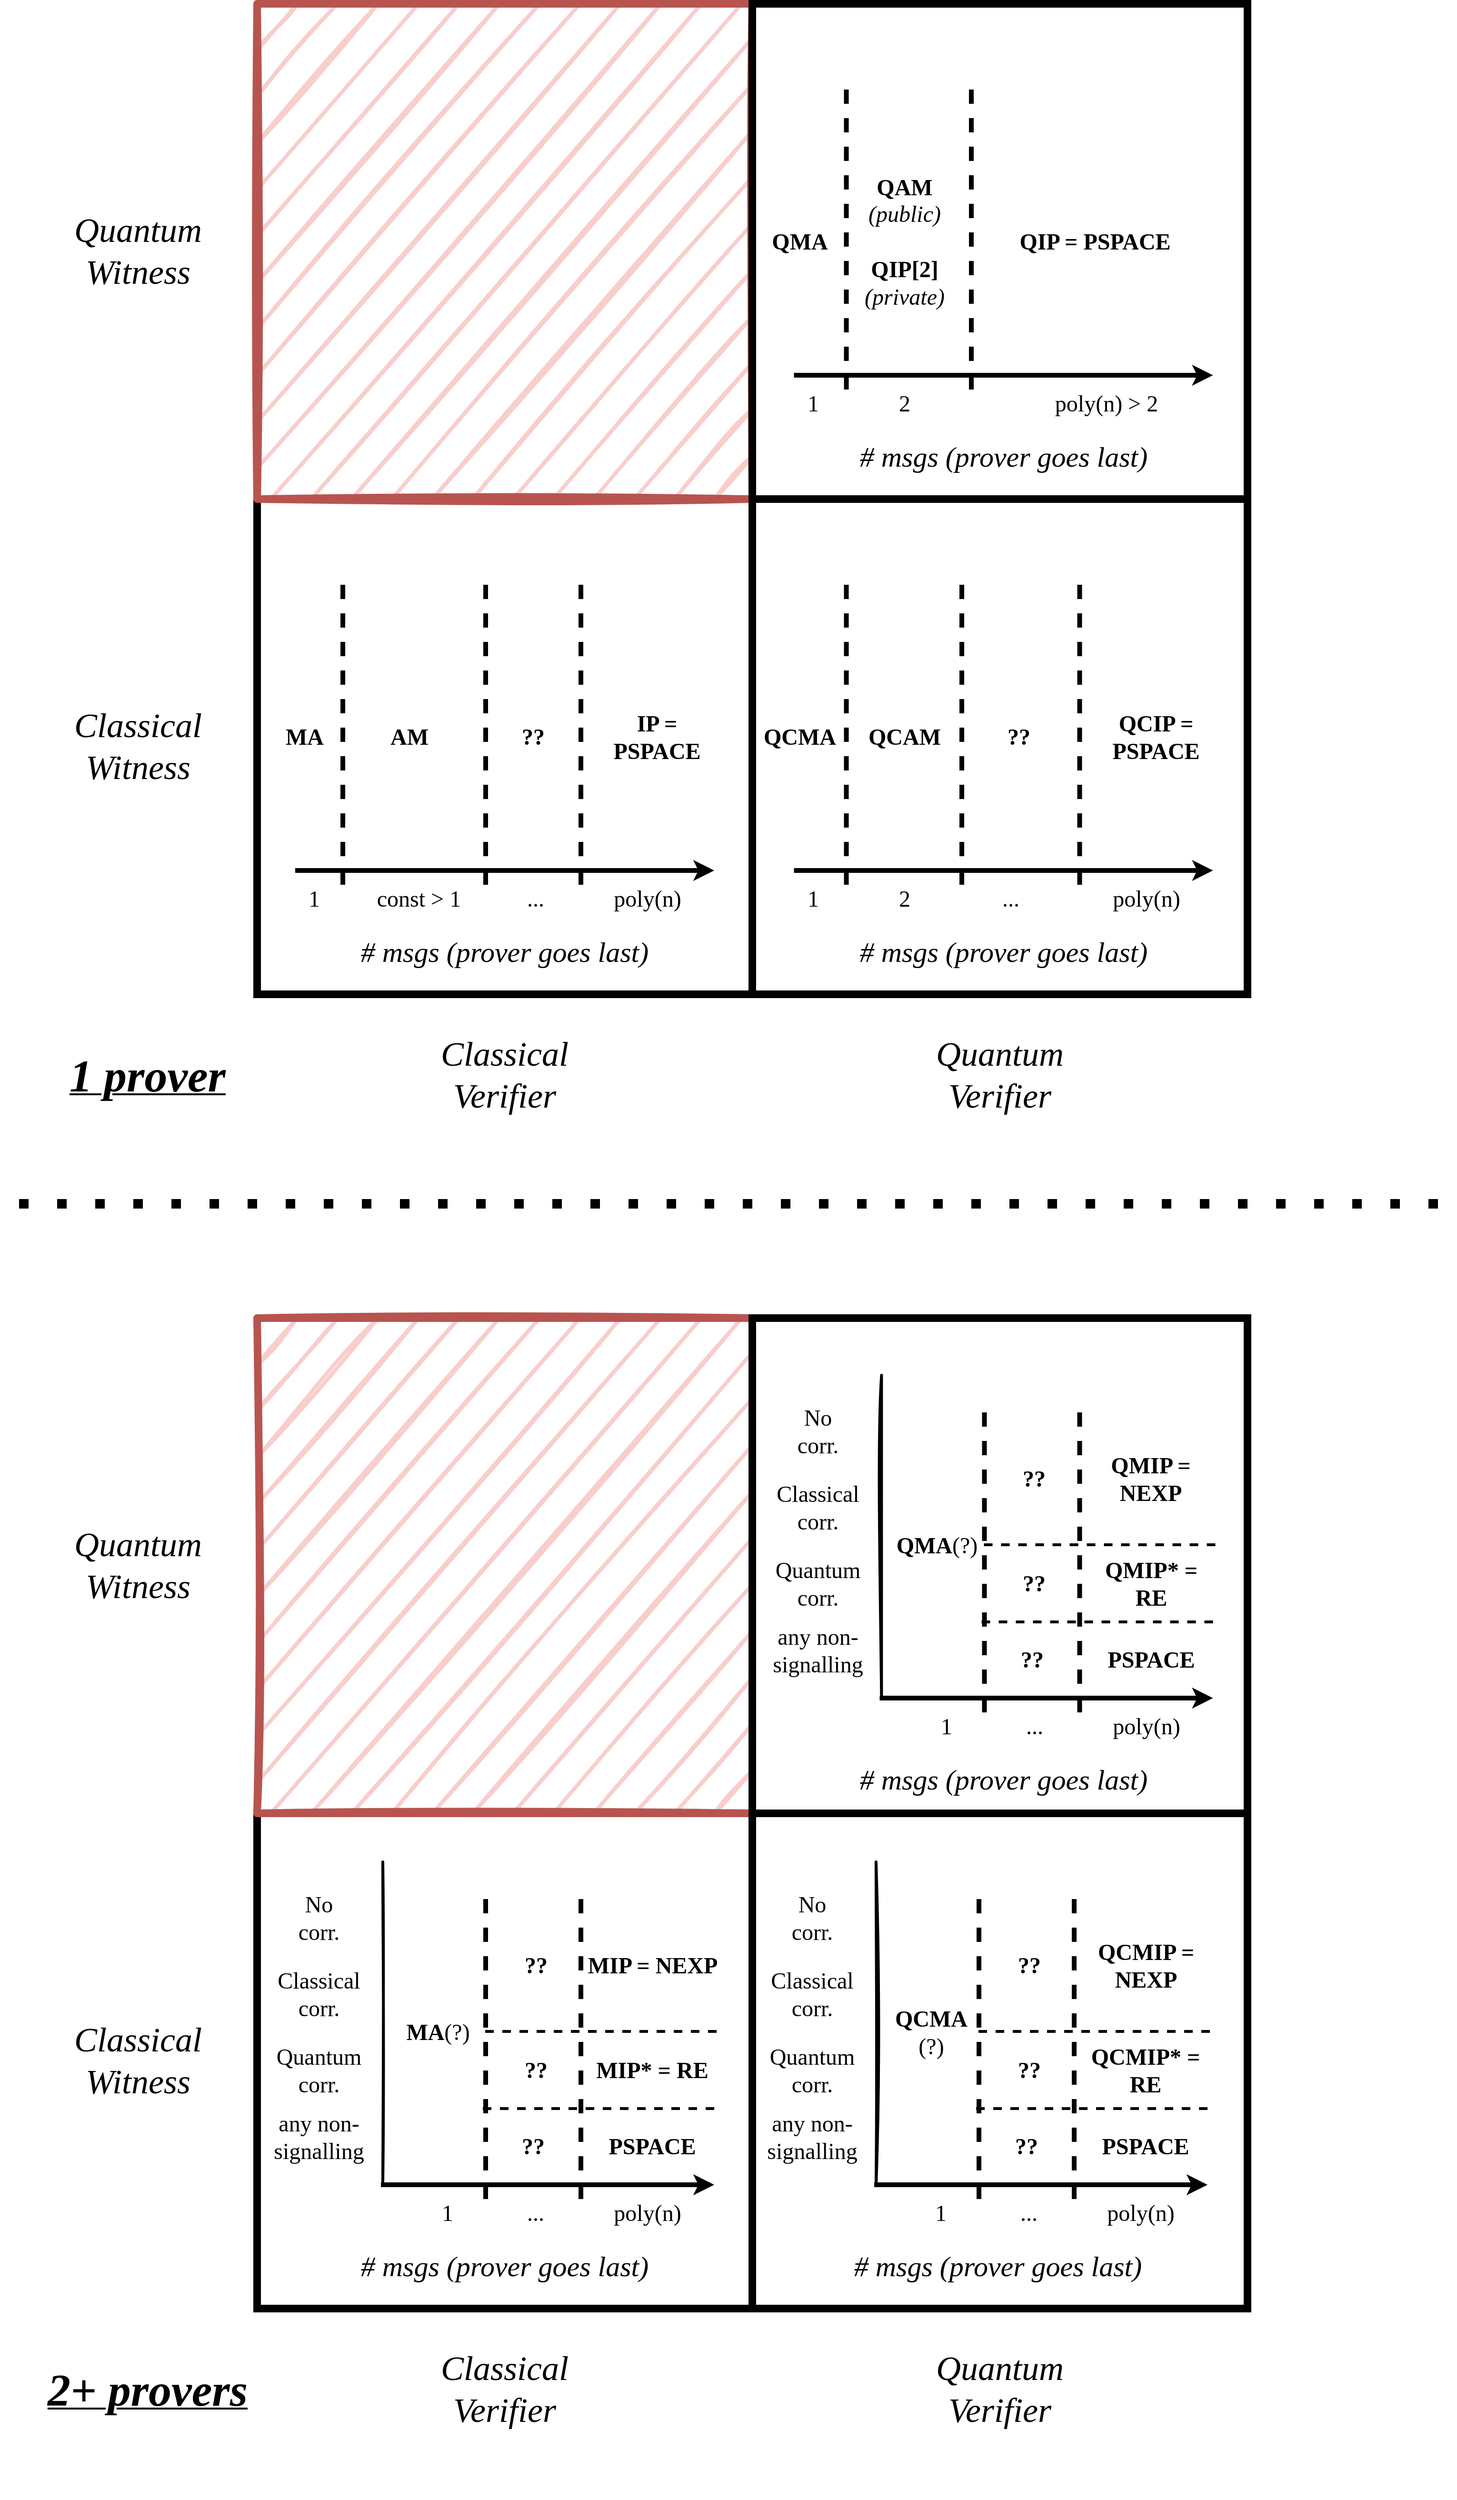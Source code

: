 <mxfile version="20.8.5" type="device"><diagram name="Page-1" id="bd83a815-5ea8-2e97-e5ec-87c9f400f2fa"><mxGraphModel dx="3520" dy="2380" grid="1" gridSize="10" guides="1" tooltips="1" connect="1" arrows="1" fold="1" page="1" pageScale="1.5" pageWidth="1169" pageHeight="826" background="none" math="0" shadow="0"><root><mxCell id="0" style=";html=1;"/><mxCell id="1" style=";html=1;" parent="0"/><mxCell id="zxkUNNUltdPVSJKNFWz8-4" value="" style="whiteSpace=wrap;html=1;aspect=fixed;strokeWidth=8;shadow=0;rounded=0;glass=0;perimeterSpacing=0;" vertex="1" parent="1"><mxGeometry x="920" y="720" width="520" height="520" as="geometry"/></mxCell><mxCell id="zxkUNNUltdPVSJKNFWz8-38" value="&lt;div style=&quot;font-size: 30px;&quot; align=&quot;center&quot;&gt;&lt;p&gt;# msgs (prover goes last)&lt;br&gt;&lt;/p&gt;&lt;/div&gt;" style="text;html=1;align=center;verticalAlign=middle;whiteSpace=wrap;rounded=0;shadow=0;glass=0;strokeWidth=5;fontStyle=2;fontFamily=Comic Sans MS;" vertex="1" parent="1"><mxGeometry x="980" y="1080" width="407.5" height="230" as="geometry"/></mxCell><mxCell id="zxkUNNUltdPVSJKNFWz8-3" value="" style="whiteSpace=wrap;html=1;aspect=fixed;strokeWidth=8;shadow=0;rounded=0;glass=0;perimeterSpacing=0;" vertex="1" parent="1"><mxGeometry x="400" y="720" width="520" height="520" as="geometry"/></mxCell><mxCell id="zxkUNNUltdPVSJKNFWz8-1" value="" style="whiteSpace=wrap;html=1;aspect=fixed;strokeWidth=8;shadow=0;rounded=0;glass=0;perimeterSpacing=0;fillColor=#f8cecc;strokeColor=#b85450;sketch=1;curveFitting=1;jiggle=2;" vertex="1" parent="1"><mxGeometry x="400" y="200" width="520" height="520" as="geometry"/></mxCell><mxCell id="zxkUNNUltdPVSJKNFWz8-2" value="" style="whiteSpace=wrap;html=1;aspect=fixed;strokeWidth=8;shadow=0;rounded=0;glass=0;perimeterSpacing=0;" vertex="1" parent="1"><mxGeometry x="920" y="200" width="520" height="520" as="geometry"/></mxCell><mxCell id="zxkUNNUltdPVSJKNFWz8-5" value="&lt;div align=&quot;center&quot;&gt;&lt;p&gt;&lt;font face=&quot;Lucida Console&quot;&gt;&lt;span&gt;&lt;font style=&quot;font-size: 36px;&quot;&gt;Classical Witness&lt;/font&gt;&lt;/span&gt;&lt;/font&gt;&lt;/p&gt;&lt;/div&gt;" style="text;html=1;align=center;verticalAlign=middle;whiteSpace=wrap;rounded=0;shadow=0;glass=0;strokeWidth=5;fontStyle=2;fontFamily=Comic Sans MS;" vertex="1" parent="1"><mxGeometry x="150" y="865" width="250" height="230" as="geometry"/></mxCell><mxCell id="zxkUNNUltdPVSJKNFWz8-6" value="&lt;div align=&quot;center&quot;&gt;&lt;p&gt;&lt;font style=&quot;font-size: 24px;&quot; face=&quot;Georgia&quot;&gt;&lt;span&gt;&lt;font style=&quot;font-size: 36px;&quot;&gt;Quantum Witness&lt;/font&gt;&lt;/span&gt;&lt;/font&gt;&lt;/p&gt;&lt;/div&gt;" style="text;html=1;align=center;verticalAlign=middle;whiteSpace=wrap;rounded=0;shadow=0;glass=0;strokeWidth=5;fontStyle=2;fontFamily=Garamond;" vertex="1" parent="1"><mxGeometry x="150" y="345" width="250" height="230" as="geometry"/></mxCell><mxCell id="zxkUNNUltdPVSJKNFWz8-7" value="&lt;div align=&quot;center&quot;&gt;&lt;p&gt;&lt;font face=&quot;Lucida Console&quot;&gt;&lt;span&gt;&lt;font style=&quot;font-size: 36px;&quot;&gt;Quantum Verifier&lt;/font&gt;&lt;/span&gt;&lt;/font&gt;&lt;/p&gt;&lt;/div&gt;" style="text;html=1;align=center;verticalAlign=middle;whiteSpace=wrap;rounded=0;shadow=0;glass=0;strokeWidth=5;fontStyle=2;fontFamily=Comic Sans MS;" vertex="1" parent="1"><mxGeometry x="1055" y="1210" width="250" height="230" as="geometry"/></mxCell><mxCell id="zxkUNNUltdPVSJKNFWz8-8" value="&lt;div align=&quot;center&quot;&gt;&lt;p&gt;&lt;span&gt;&lt;font style=&quot;font-size: 36px;&quot;&gt;Classical Verifier&lt;/font&gt;&lt;/span&gt;&lt;/p&gt;&lt;/div&gt;" style="text;html=1;align=center;verticalAlign=middle;whiteSpace=wrap;rounded=0;shadow=0;glass=0;strokeWidth=5;fontStyle=2;fontFamily=Comic Sans MS;" vertex="1" parent="1"><mxGeometry x="535" y="1210" width="250" height="230" as="geometry"/></mxCell><mxCell id="zxkUNNUltdPVSJKNFWz8-10" value="&lt;div style=&quot;font-size: 30px;&quot; align=&quot;center&quot;&gt;&lt;p&gt;# msgs (prover goes last)&lt;br&gt;&lt;/p&gt;&lt;/div&gt;" style="text;html=1;align=center;verticalAlign=middle;whiteSpace=wrap;rounded=0;shadow=0;glass=0;strokeWidth=5;fontStyle=2;fontFamily=Comic Sans MS;" vertex="1" parent="1"><mxGeometry x="456.25" y="1080" width="407.5" height="230" as="geometry"/></mxCell><mxCell id="zxkUNNUltdPVSJKNFWz8-11" value="&lt;div style=&quot;font-size: 24px;&quot; align=&quot;center&quot;&gt;&lt;p style=&quot;font-size: 24px;&quot;&gt;1&lt;br style=&quot;font-size: 24px;&quot;&gt;&lt;/p&gt;&lt;/div&gt;" style="text;html=1;align=center;verticalAlign=middle;whiteSpace=wrap;rounded=0;shadow=0;glass=0;strokeWidth=5;fontStyle=0;fontFamily=Comic Sans MS;fontSize=24;" vertex="1" parent="1"><mxGeometry x="440" y="1120" width="40" height="40" as="geometry"/></mxCell><mxCell id="zxkUNNUltdPVSJKNFWz8-12" value="&lt;div style=&quot;font-size: 24px;&quot; align=&quot;center&quot;&gt;&lt;p style=&quot;font-size: 24px;&quot;&gt;const &amp;gt; 1&lt;br style=&quot;font-size: 24px;&quot;&gt;&lt;/p&gt;&lt;/div&gt;" style="text;html=1;align=center;verticalAlign=middle;whiteSpace=wrap;rounded=0;shadow=0;glass=0;strokeWidth=5;fontStyle=0;fontFamily=Comic Sans MS;fontSize=24;" vertex="1" parent="1"><mxGeometry x="510" y="1120" width="120" height="40" as="geometry"/></mxCell><mxCell id="zxkUNNUltdPVSJKNFWz8-14" value="&lt;div style=&quot;font-size: 24px;&quot; align=&quot;center&quot;&gt;&lt;p style=&quot;font-size: 24px;&quot;&gt;...&lt;br style=&quot;font-size: 24px;&quot;&gt;&lt;/p&gt;&lt;/div&gt;" style="text;html=1;align=center;verticalAlign=middle;whiteSpace=wrap;rounded=0;shadow=0;glass=0;strokeWidth=5;fontStyle=0;fontFamily=Comic Sans MS;fontSize=24;" vertex="1" parent="1"><mxGeometry x="670" y="1120" width="45" height="40" as="geometry"/></mxCell><mxCell id="zxkUNNUltdPVSJKNFWz8-15" value="&lt;div style=&quot;font-size: 24px;&quot; align=&quot;center&quot;&gt;&lt;p style=&quot;font-size: 24px;&quot;&gt;poly(n)&lt;br style=&quot;font-size: 24px;&quot;&gt;&lt;/p&gt;&lt;/div&gt;" style="text;html=1;align=center;verticalAlign=middle;whiteSpace=wrap;rounded=0;shadow=0;glass=0;strokeWidth=5;fontStyle=0;fontFamily=Comic Sans MS;fontSize=24;" vertex="1" parent="1"><mxGeometry x="750" y="1120" width="120" height="40" as="geometry"/></mxCell><mxCell id="zxkUNNUltdPVSJKNFWz8-9" value="" style="endArrow=classic;html=1;rounded=0;fontFamily=Georgia;fontSize=24;strokeWidth=5;" edge="1" parent="1"><mxGeometry width="50" height="50" relative="1" as="geometry"><mxPoint x="440" y="1110" as="sourcePoint"/><mxPoint x="880" y="1110" as="targetPoint"/></mxGeometry></mxCell><mxCell id="zxkUNNUltdPVSJKNFWz8-16" value="" style="endArrow=none;dashed=1;html=1;rounded=0;strokeWidth=5;fontFamily=Georgia;fontSize=30;" edge="1" parent="1"><mxGeometry width="50" height="50" relative="1" as="geometry"><mxPoint x="490" y="810" as="sourcePoint"/><mxPoint x="490" y="1130" as="targetPoint"/></mxGeometry></mxCell><mxCell id="zxkUNNUltdPVSJKNFWz8-17" value="" style="endArrow=none;dashed=1;html=1;rounded=0;strokeWidth=5;fontFamily=Georgia;fontSize=30;" edge="1" parent="1"><mxGeometry width="50" height="50" relative="1" as="geometry"><mxPoint x="640" y="810" as="sourcePoint"/><mxPoint x="640" y="1130" as="targetPoint"/></mxGeometry></mxCell><mxCell id="zxkUNNUltdPVSJKNFWz8-18" value="" style="endArrow=none;dashed=1;html=1;rounded=0;strokeWidth=5;fontFamily=Georgia;fontSize=30;" edge="1" parent="1"><mxGeometry width="50" height="50" relative="1" as="geometry"><mxPoint x="740" y="810" as="sourcePoint"/><mxPoint x="740" y="1130" as="targetPoint"/></mxGeometry></mxCell><mxCell id="zxkUNNUltdPVSJKNFWz8-19" value="&lt;font style=&quot;font-size: 24px;&quot; face=&quot;Lucida Console&quot;&gt;MA&lt;/font&gt;" style="text;html=1;align=center;verticalAlign=middle;whiteSpace=wrap;rounded=0;shadow=0;glass=0;strokeWidth=5;fontStyle=1;fontFamily=Comic Sans MS;fontSize=24;" vertex="1" parent="1"><mxGeometry x="390" y="950" width="120" height="40" as="geometry"/></mxCell><mxCell id="zxkUNNUltdPVSJKNFWz8-21" value="AM" style="text;html=1;align=center;verticalAlign=middle;whiteSpace=wrap;rounded=0;shadow=0;glass=0;strokeWidth=5;fontStyle=1;fontFamily=Comic Sans MS;fontSize=24;" vertex="1" parent="1"><mxGeometry x="500" y="950" width="120" height="40" as="geometry"/></mxCell><mxCell id="zxkUNNUltdPVSJKNFWz8-22" value="IP = PSPACE" style="text;html=1;align=center;verticalAlign=middle;whiteSpace=wrap;rounded=0;shadow=0;glass=0;strokeWidth=5;fontStyle=1;fontFamily=Comic Sans MS;fontSize=24;" vertex="1" parent="1"><mxGeometry x="760" y="950" width="120" height="40" as="geometry"/></mxCell><mxCell id="zxkUNNUltdPVSJKNFWz8-23" value="??" style="text;html=1;align=center;verticalAlign=middle;whiteSpace=wrap;rounded=0;shadow=0;glass=0;strokeWidth=5;fontStyle=1;fontFamily=Comic Sans MS;fontSize=24;" vertex="1" parent="1"><mxGeometry x="630" y="950" width="120" height="40" as="geometry"/></mxCell><mxCell id="zxkUNNUltdPVSJKNFWz8-24" value="&lt;div style=&quot;font-size: 24px;&quot; align=&quot;center&quot;&gt;&lt;p style=&quot;font-size: 24px;&quot;&gt;1&lt;br style=&quot;font-size: 24px;&quot;&gt;&lt;/p&gt;&lt;/div&gt;" style="text;html=1;align=center;verticalAlign=middle;whiteSpace=wrap;rounded=0;shadow=0;glass=0;strokeWidth=5;fontStyle=0;fontFamily=Comic Sans MS;fontSize=24;" vertex="1" parent="1"><mxGeometry x="963.75" y="1120" width="40" height="40" as="geometry"/></mxCell><mxCell id="zxkUNNUltdPVSJKNFWz8-25" value="2" style="text;html=1;align=center;verticalAlign=middle;whiteSpace=wrap;rounded=0;shadow=0;glass=0;strokeWidth=5;fontStyle=0;fontFamily=Comic Sans MS;fontSize=24;" vertex="1" parent="1"><mxGeometry x="1020" y="1120" width="120" height="40" as="geometry"/></mxCell><mxCell id="zxkUNNUltdPVSJKNFWz8-26" value="&lt;div style=&quot;font-size: 24px;&quot; align=&quot;center&quot;&gt;&lt;p style=&quot;font-size: 24px;&quot;&gt;...&lt;br style=&quot;font-size: 24px;&quot;&gt;&lt;/p&gt;&lt;/div&gt;" style="text;html=1;align=center;verticalAlign=middle;whiteSpace=wrap;rounded=0;shadow=0;glass=0;strokeWidth=5;fontStyle=0;fontFamily=Comic Sans MS;fontSize=24;" vertex="1" parent="1"><mxGeometry x="1168.75" y="1120" width="45" height="40" as="geometry"/></mxCell><mxCell id="zxkUNNUltdPVSJKNFWz8-27" value="&lt;div style=&quot;font-size: 24px;&quot; align=&quot;center&quot;&gt;&lt;p style=&quot;font-size: 24px;&quot;&gt;poly(n)&lt;br style=&quot;font-size: 24px;&quot;&gt;&lt;/p&gt;&lt;/div&gt;" style="text;html=1;align=center;verticalAlign=middle;whiteSpace=wrap;rounded=0;shadow=0;glass=0;strokeWidth=5;fontStyle=0;fontFamily=Comic Sans MS;fontSize=24;" vertex="1" parent="1"><mxGeometry x="1273.75" y="1120" width="120" height="40" as="geometry"/></mxCell><mxCell id="zxkUNNUltdPVSJKNFWz8-28" value="" style="endArrow=classic;html=1;rounded=0;fontFamily=Georgia;fontSize=24;strokeWidth=5;" edge="1" parent="1"><mxGeometry width="50" height="50" relative="1" as="geometry"><mxPoint x="963.75" y="1110" as="sourcePoint"/><mxPoint x="1403.75" y="1110" as="targetPoint"/></mxGeometry></mxCell><mxCell id="zxkUNNUltdPVSJKNFWz8-29" value="" style="endArrow=none;dashed=1;html=1;rounded=0;strokeWidth=5;fontFamily=Georgia;fontSize=30;" edge="1" parent="1"><mxGeometry width="50" height="50" relative="1" as="geometry"><mxPoint x="1018.75" y="810" as="sourcePoint"/><mxPoint x="1018.75" y="1130" as="targetPoint"/></mxGeometry></mxCell><mxCell id="zxkUNNUltdPVSJKNFWz8-30" value="" style="endArrow=none;dashed=1;html=1;rounded=0;strokeWidth=5;fontFamily=Georgia;fontSize=30;" edge="1" parent="1"><mxGeometry width="50" height="50" relative="1" as="geometry"><mxPoint x="1140" y="810" as="sourcePoint"/><mxPoint x="1140" y="1130" as="targetPoint"/></mxGeometry></mxCell><mxCell id="zxkUNNUltdPVSJKNFWz8-31" value="" style="endArrow=none;dashed=1;html=1;rounded=0;strokeWidth=5;fontFamily=Georgia;fontSize=30;" edge="1" parent="1"><mxGeometry width="50" height="50" relative="1" as="geometry"><mxPoint x="1263.75" y="810" as="sourcePoint"/><mxPoint x="1263.75" y="1130" as="targetPoint"/></mxGeometry></mxCell><mxCell id="zxkUNNUltdPVSJKNFWz8-32" value="QC&lt;font style=&quot;font-size: 24px;&quot; face=&quot;Lucida Console&quot;&gt;MA&lt;/font&gt;" style="text;html=1;align=center;verticalAlign=middle;whiteSpace=wrap;rounded=0;shadow=0;glass=0;strokeWidth=5;fontStyle=1;fontFamily=Comic Sans MS;fontSize=24;" vertex="1" parent="1"><mxGeometry x="910" y="950" width="120" height="40" as="geometry"/></mxCell><mxCell id="zxkUNNUltdPVSJKNFWz8-33" value="QCAM" style="text;html=1;align=center;verticalAlign=middle;whiteSpace=wrap;rounded=0;shadow=0;glass=0;strokeWidth=5;fontStyle=1;fontFamily=Comic Sans MS;fontSize=24;" vertex="1" parent="1"><mxGeometry x="1020" y="950" width="120" height="40" as="geometry"/></mxCell><mxCell id="zxkUNNUltdPVSJKNFWz8-34" value="QCIP = PSPACE" style="text;html=1;align=center;verticalAlign=middle;whiteSpace=wrap;rounded=0;shadow=0;glass=0;strokeWidth=5;fontStyle=1;fontFamily=Comic Sans MS;fontSize=24;" vertex="1" parent="1"><mxGeometry x="1283.75" y="950" width="120" height="40" as="geometry"/></mxCell><mxCell id="zxkUNNUltdPVSJKNFWz8-35" value="??" style="text;html=1;align=center;verticalAlign=middle;whiteSpace=wrap;rounded=0;shadow=0;glass=0;strokeWidth=5;fontStyle=1;fontFamily=Comic Sans MS;fontSize=24;" vertex="1" parent="1"><mxGeometry x="1140" y="950" width="120" height="40" as="geometry"/></mxCell><mxCell id="zxkUNNUltdPVSJKNFWz8-42" value="&lt;div style=&quot;font-size: 24px;&quot; align=&quot;center&quot;&gt;&lt;p style=&quot;font-size: 24px;&quot;&gt;1&lt;br style=&quot;font-size: 24px;&quot;&gt;&lt;/p&gt;&lt;/div&gt;" style="text;html=1;align=center;verticalAlign=middle;whiteSpace=wrap;rounded=0;shadow=0;glass=0;strokeWidth=5;fontStyle=0;fontFamily=Comic Sans MS;fontSize=24;" vertex="1" parent="1"><mxGeometry x="963.75" y="600" width="40" height="40" as="geometry"/></mxCell><mxCell id="zxkUNNUltdPVSJKNFWz8-43" value="2" style="text;html=1;align=center;verticalAlign=middle;whiteSpace=wrap;rounded=0;shadow=0;glass=0;strokeWidth=5;fontStyle=0;fontFamily=Comic Sans MS;fontSize=24;" vertex="1" parent="1"><mxGeometry x="1020" y="600" width="120" height="40" as="geometry"/></mxCell><mxCell id="zxkUNNUltdPVSJKNFWz8-44" value="&lt;div style=&quot;font-size: 24px;&quot; align=&quot;center&quot;&gt;&lt;p style=&quot;font-size: 24px;&quot;&gt;poly(n) &amp;gt; 2&lt;/p&gt;&lt;/div&gt;" style="text;html=1;align=center;verticalAlign=middle;whiteSpace=wrap;rounded=0;shadow=0;glass=0;strokeWidth=5;fontStyle=0;fontFamily=Comic Sans MS;fontSize=24;" vertex="1" parent="1"><mxGeometry x="1190" y="600" width="203.75" height="40" as="geometry"/></mxCell><mxCell id="zxkUNNUltdPVSJKNFWz8-45" value="" style="endArrow=classic;html=1;rounded=0;fontFamily=Georgia;fontSize=24;strokeWidth=5;" edge="1" parent="1"><mxGeometry width="50" height="50" relative="1" as="geometry"><mxPoint x="963.75" y="590" as="sourcePoint"/><mxPoint x="1403.75" y="590" as="targetPoint"/></mxGeometry></mxCell><mxCell id="zxkUNNUltdPVSJKNFWz8-46" value="" style="endArrow=none;dashed=1;html=1;rounded=0;strokeWidth=5;fontFamily=Georgia;fontSize=30;" edge="1" parent="1"><mxGeometry width="50" height="50" relative="1" as="geometry"><mxPoint x="1018.75" y="290.0" as="sourcePoint"/><mxPoint x="1018.75" y="610" as="targetPoint"/></mxGeometry></mxCell><mxCell id="zxkUNNUltdPVSJKNFWz8-47" value="" style="endArrow=none;dashed=1;html=1;rounded=0;strokeWidth=5;fontFamily=Georgia;fontSize=30;" edge="1" parent="1"><mxGeometry width="50" height="50" relative="1" as="geometry"><mxPoint x="1150" y="290.0" as="sourcePoint"/><mxPoint x="1150" y="610" as="targetPoint"/></mxGeometry></mxCell><mxCell id="zxkUNNUltdPVSJKNFWz8-49" value="QMA" style="text;html=1;align=center;verticalAlign=middle;whiteSpace=wrap;rounded=0;shadow=0;glass=0;strokeWidth=5;fontStyle=1;fontFamily=Comic Sans MS;fontSize=24;" vertex="1" parent="1"><mxGeometry x="910" y="430" width="120" height="40" as="geometry"/></mxCell><mxCell id="zxkUNNUltdPVSJKNFWz8-50" value="QIP = PSPACE" style="text;html=1;align=center;verticalAlign=middle;whiteSpace=wrap;rounded=0;shadow=0;glass=0;strokeWidth=5;fontStyle=1;fontFamily=Comic Sans MS;fontSize=24;" vertex="1" parent="1"><mxGeometry x="1180" y="430" width="200" height="40" as="geometry"/></mxCell><mxCell id="zxkUNNUltdPVSJKNFWz8-51" value="&lt;div&gt;QAM&lt;/div&gt;&lt;div&gt;&lt;span style=&quot;font-weight: normal;&quot;&gt;&lt;i&gt;(public)&lt;/i&gt;&lt;/span&gt;&lt;/div&gt;&lt;div&gt;&lt;br&gt;&lt;/div&gt;&lt;div&gt;QIP[2]&lt;br&gt;&lt;i&gt;&lt;span style=&quot;font-weight: normal;&quot;&gt;(private)&lt;/span&gt;&lt;/i&gt;&lt;br&gt;&lt;/div&gt;" style="text;html=1;align=center;verticalAlign=middle;whiteSpace=wrap;rounded=0;shadow=0;glass=0;strokeWidth=5;fontStyle=1;fontFamily=Comic Sans MS;fontSize=24;" vertex="1" parent="1"><mxGeometry x="1020" y="430" width="120" height="40" as="geometry"/></mxCell><mxCell id="zxkUNNUltdPVSJKNFWz8-53" value="&lt;div style=&quot;font-size: 30px;&quot; align=&quot;center&quot;&gt;&lt;p&gt;# msgs (prover goes last)&lt;br&gt;&lt;/p&gt;&lt;/div&gt;" style="text;html=1;align=center;verticalAlign=middle;whiteSpace=wrap;rounded=0;shadow=0;glass=0;strokeWidth=5;fontStyle=2;fontFamily=Comic Sans MS;" vertex="1" parent="1"><mxGeometry x="980" y="560" width="407.5" height="230" as="geometry"/></mxCell><mxCell id="zxkUNNUltdPVSJKNFWz8-54" value="&lt;span&gt;&lt;span&gt;&lt;font face=&quot;Georgia&quot;&gt;&lt;span&gt;&lt;font style=&quot;font-size: 48px;&quot;&gt;1 prover&lt;/font&gt;&lt;/span&gt;&lt;/font&gt;&lt;/span&gt;&lt;/span&gt;" style="text;html=1;strokeColor=none;fillColor=none;align=center;verticalAlign=middle;whiteSpace=wrap;rounded=0;shadow=0;glass=0;sketch=0;strokeWidth=8;fontFamily=Lucida Console;fontSize=24;fontStyle=7" vertex="1" parent="1"><mxGeometry x="130" y="1270" width="310" height="110" as="geometry"/></mxCell><mxCell id="zxkUNNUltdPVSJKNFWz8-55" value="" style="endArrow=none;dashed=1;html=1;dashPattern=1 3;strokeWidth=10;rounded=0;fontFamily=Georgia;fontSize=48;" edge="1" parent="1"><mxGeometry width="50" height="50" relative="1" as="geometry"><mxPoint x="150" y="1460" as="sourcePoint"/><mxPoint x="1653" y="1460" as="targetPoint"/></mxGeometry></mxCell><mxCell id="zxkUNNUltdPVSJKNFWz8-99" value="" style="whiteSpace=wrap;html=1;aspect=fixed;strokeWidth=8;shadow=0;rounded=0;glass=0;perimeterSpacing=0;" vertex="1" parent="1"><mxGeometry x="920" y="2100" width="520" height="520" as="geometry"/></mxCell><mxCell id="zxkUNNUltdPVSJKNFWz8-101" value="" style="whiteSpace=wrap;html=1;aspect=fixed;strokeWidth=8;shadow=0;rounded=0;glass=0;perimeterSpacing=0;" vertex="1" parent="1"><mxGeometry x="400" y="2100" width="520" height="520" as="geometry"/></mxCell><mxCell id="zxkUNNUltdPVSJKNFWz8-102" value="" style="whiteSpace=wrap;html=1;aspect=fixed;strokeWidth=8;shadow=0;rounded=0;glass=0;perimeterSpacing=0;fillColor=#f8cecc;strokeColor=#b85450;sketch=1;curveFitting=1;jiggle=2;" vertex="1" parent="1"><mxGeometry x="400" y="1580" width="520" height="520" as="geometry"/></mxCell><mxCell id="zxkUNNUltdPVSJKNFWz8-103" value="" style="whiteSpace=wrap;html=1;aspect=fixed;strokeWidth=8;shadow=0;rounded=0;glass=0;perimeterSpacing=0;" vertex="1" parent="1"><mxGeometry x="920" y="1580" width="520" height="520" as="geometry"/></mxCell><mxCell id="zxkUNNUltdPVSJKNFWz8-104" value="&lt;div align=&quot;center&quot;&gt;&lt;p&gt;&lt;font face=&quot;Lucida Console&quot;&gt;&lt;span&gt;&lt;font style=&quot;font-size: 36px;&quot;&gt;Classical Witness&lt;/font&gt;&lt;/span&gt;&lt;/font&gt;&lt;/p&gt;&lt;/div&gt;" style="text;html=1;align=center;verticalAlign=middle;whiteSpace=wrap;rounded=0;shadow=0;glass=0;strokeWidth=5;fontStyle=2;fontFamily=Comic Sans MS;" vertex="1" parent="1"><mxGeometry x="150" y="2245" width="250" height="230" as="geometry"/></mxCell><mxCell id="zxkUNNUltdPVSJKNFWz8-105" value="&lt;div align=&quot;center&quot;&gt;&lt;p&gt;&lt;font style=&quot;font-size: 24px;&quot; face=&quot;Georgia&quot;&gt;&lt;span&gt;&lt;font style=&quot;font-size: 36px;&quot;&gt;Quantum Witness&lt;/font&gt;&lt;/span&gt;&lt;/font&gt;&lt;/p&gt;&lt;/div&gt;" style="text;html=1;align=center;verticalAlign=middle;whiteSpace=wrap;rounded=0;shadow=0;glass=0;strokeWidth=5;fontStyle=2;fontFamily=Garamond;" vertex="1" parent="1"><mxGeometry x="150" y="1725" width="250" height="230" as="geometry"/></mxCell><mxCell id="zxkUNNUltdPVSJKNFWz8-106" value="&lt;div align=&quot;center&quot;&gt;&lt;p&gt;&lt;font face=&quot;Lucida Console&quot;&gt;&lt;span&gt;&lt;font style=&quot;font-size: 36px;&quot;&gt;Quantum Verifier&lt;/font&gt;&lt;/span&gt;&lt;/font&gt;&lt;/p&gt;&lt;/div&gt;" style="text;html=1;align=center;verticalAlign=middle;whiteSpace=wrap;rounded=0;shadow=0;glass=0;strokeWidth=5;fontStyle=2;fontFamily=Comic Sans MS;" vertex="1" parent="1"><mxGeometry x="1055" y="2590" width="250" height="230" as="geometry"/></mxCell><mxCell id="zxkUNNUltdPVSJKNFWz8-107" value="&lt;div align=&quot;center&quot;&gt;&lt;p&gt;&lt;span&gt;&lt;font style=&quot;font-size: 36px;&quot;&gt;Classical Verifier&lt;/font&gt;&lt;/span&gt;&lt;/p&gt;&lt;/div&gt;" style="text;html=1;align=center;verticalAlign=middle;whiteSpace=wrap;rounded=0;shadow=0;glass=0;strokeWidth=5;fontStyle=2;fontFamily=Comic Sans MS;" vertex="1" parent="1"><mxGeometry x="535" y="2590" width="250" height="230" as="geometry"/></mxCell><mxCell id="zxkUNNUltdPVSJKNFWz8-108" value="&lt;div style=&quot;font-size: 30px;&quot; align=&quot;center&quot;&gt;&lt;p&gt;# msgs (prover goes last)&lt;br&gt;&lt;/p&gt;&lt;/div&gt;" style="text;html=1;align=center;verticalAlign=middle;whiteSpace=wrap;rounded=0;shadow=0;glass=0;strokeWidth=5;fontStyle=2;fontFamily=Comic Sans MS;" vertex="1" parent="1"><mxGeometry x="456.25" y="2460" width="407.5" height="230" as="geometry"/></mxCell><mxCell id="zxkUNNUltdPVSJKNFWz8-109" value="&lt;div style=&quot;font-size: 24px;&quot; align=&quot;center&quot;&gt;&lt;p style=&quot;font-size: 24px;&quot;&gt;1&lt;br style=&quot;font-size: 24px;&quot;&gt;&lt;/p&gt;&lt;/div&gt;" style="text;html=1;align=center;verticalAlign=middle;whiteSpace=wrap;rounded=0;shadow=0;glass=0;strokeWidth=5;fontStyle=0;fontFamily=Comic Sans MS;fontSize=24;" vertex="1" parent="1"><mxGeometry x="580" y="2500" width="40" height="40" as="geometry"/></mxCell><mxCell id="zxkUNNUltdPVSJKNFWz8-111" value="&lt;div style=&quot;font-size: 24px;&quot; align=&quot;center&quot;&gt;&lt;p style=&quot;font-size: 24px;&quot;&gt;...&lt;br style=&quot;font-size: 24px;&quot;&gt;&lt;/p&gt;&lt;/div&gt;" style="text;html=1;align=center;verticalAlign=middle;whiteSpace=wrap;rounded=0;shadow=0;glass=0;strokeWidth=5;fontStyle=0;fontFamily=Comic Sans MS;fontSize=24;" vertex="1" parent="1"><mxGeometry x="670" y="2500" width="45" height="40" as="geometry"/></mxCell><mxCell id="zxkUNNUltdPVSJKNFWz8-112" value="&lt;div style=&quot;font-size: 24px;&quot; align=&quot;center&quot;&gt;&lt;p style=&quot;font-size: 24px;&quot;&gt;poly(n)&lt;br style=&quot;font-size: 24px;&quot;&gt;&lt;/p&gt;&lt;/div&gt;" style="text;html=1;align=center;verticalAlign=middle;whiteSpace=wrap;rounded=0;shadow=0;glass=0;strokeWidth=5;fontStyle=0;fontFamily=Comic Sans MS;fontSize=24;" vertex="1" parent="1"><mxGeometry x="750" y="2500" width="120" height="40" as="geometry"/></mxCell><mxCell id="zxkUNNUltdPVSJKNFWz8-113" value="" style="endArrow=classic;html=1;rounded=0;fontFamily=Georgia;fontSize=24;strokeWidth=5;" edge="1" parent="1"><mxGeometry width="50" height="50" relative="1" as="geometry"><mxPoint x="530" y="2490" as="sourcePoint"/><mxPoint x="880" y="2490" as="targetPoint"/></mxGeometry></mxCell><mxCell id="zxkUNNUltdPVSJKNFWz8-114" value="" style="endArrow=none;dashed=1;html=1;rounded=0;strokeWidth=5;fontFamily=Georgia;fontSize=30;" edge="1" parent="1"><mxGeometry width="50" height="50" relative="1" as="geometry"><mxPoint x="640" y="2190" as="sourcePoint"/><mxPoint x="640" y="2510" as="targetPoint"/></mxGeometry></mxCell><mxCell id="zxkUNNUltdPVSJKNFWz8-115" value="" style="endArrow=none;dashed=1;html=1;rounded=0;strokeWidth=5;fontFamily=Georgia;fontSize=30;" edge="1" parent="1"><mxGeometry width="50" height="50" relative="1" as="geometry"><mxPoint x="740" y="2190" as="sourcePoint"/><mxPoint x="740" y="2510" as="targetPoint"/></mxGeometry></mxCell><mxCell id="zxkUNNUltdPVSJKNFWz8-119" value="PSPACE" style="text;html=1;align=center;verticalAlign=middle;whiteSpace=wrap;rounded=0;shadow=0;glass=0;strokeWidth=5;fontStyle=1;fontFamily=Comic Sans MS;fontSize=24;" vertex="1" parent="1"><mxGeometry x="755" y="2430" width="120" height="40" as="geometry"/></mxCell><mxCell id="zxkUNNUltdPVSJKNFWz8-120" value="??" style="text;html=1;align=center;verticalAlign=middle;whiteSpace=wrap;rounded=0;shadow=0;glass=0;strokeWidth=5;fontStyle=1;fontFamily=Comic Sans MS;fontSize=24;" vertex="1" parent="1"><mxGeometry x="630" y="2430" width="120" height="40" as="geometry"/></mxCell><mxCell id="zxkUNNUltdPVSJKNFWz8-143" value="&lt;span&gt;&lt;span&gt;&lt;font face=&quot;Georgia&quot;&gt;&lt;span&gt;&lt;font style=&quot;font-size: 48px;&quot;&gt;2+ provers&lt;/font&gt;&lt;/span&gt;&lt;/font&gt;&lt;/span&gt;&lt;/span&gt;" style="text;html=1;strokeColor=none;fillColor=none;align=center;verticalAlign=middle;whiteSpace=wrap;rounded=0;shadow=0;glass=0;sketch=0;strokeWidth=8;fontFamily=Lucida Console;fontSize=24;fontStyle=7" vertex="1" parent="1"><mxGeometry x="130" y="2650" width="310" height="110" as="geometry"/></mxCell><mxCell id="zxkUNNUltdPVSJKNFWz8-145" value="" style="endArrow=none;html=1;rounded=0;fontFamily=Georgia;fontSize=24;strokeWidth=3;endFill=0;sketch=1;curveFitting=1;jiggle=2;" edge="1" parent="1"><mxGeometry width="50" height="50" relative="1" as="geometry"><mxPoint x="531.95" y="2491" as="sourcePoint"/><mxPoint x="531.95" y="2151" as="targetPoint"/></mxGeometry></mxCell><mxCell id="zxkUNNUltdPVSJKNFWz8-147" value="No corr." style="text;html=1;align=center;verticalAlign=middle;whiteSpace=wrap;rounded=0;shadow=0;glass=0;strokeWidth=5;fontStyle=0;fontFamily=Comic Sans MS;fontSize=24;" vertex="1" parent="1"><mxGeometry x="440" y="2190" width="50" height="40" as="geometry"/></mxCell><mxCell id="zxkUNNUltdPVSJKNFWz8-148" value="Classical corr." style="text;html=1;align=center;verticalAlign=middle;whiteSpace=wrap;rounded=0;shadow=0;glass=0;strokeWidth=5;fontStyle=0;fontFamily=Comic Sans MS;fontSize=24;" vertex="1" parent="1"><mxGeometry x="440" y="2270" width="50" height="40" as="geometry"/></mxCell><mxCell id="zxkUNNUltdPVSJKNFWz8-149" value="&lt;div&gt;Quantum corr.&lt;/div&gt;" style="text;html=1;align=center;verticalAlign=middle;whiteSpace=wrap;rounded=0;shadow=0;glass=0;strokeWidth=5;fontStyle=0;fontFamily=Comic Sans MS;fontSize=24;" vertex="1" parent="1"><mxGeometry x="440" y="2350" width="50" height="40" as="geometry"/></mxCell><mxCell id="zxkUNNUltdPVSJKNFWz8-150" value="any non-signalling" style="text;html=1;align=center;verticalAlign=middle;whiteSpace=wrap;rounded=0;shadow=0;glass=0;strokeWidth=5;fontStyle=0;fontFamily=Comic Sans MS;fontSize=24;" vertex="1" parent="1"><mxGeometry x="440" y="2420" width="50" height="40" as="geometry"/></mxCell><mxCell id="zxkUNNUltdPVSJKNFWz8-151" value="MA&lt;span style=&quot;font-weight: normal;&quot;&gt;(?)&lt;/span&gt;" style="text;html=1;align=center;verticalAlign=middle;whiteSpace=wrap;rounded=0;shadow=0;glass=0;strokeWidth=5;fontStyle=1;fontFamily=Comic Sans MS;fontSize=24;" vertex="1" parent="1"><mxGeometry x="530" y="2310" width="120" height="40" as="geometry"/></mxCell><mxCell id="zxkUNNUltdPVSJKNFWz8-152" value="" style="endArrow=none;dashed=1;html=1;rounded=0;strokeWidth=3;fontFamily=Georgia;fontSize=30;" edge="1" parent="1"><mxGeometry width="50" height="50" relative="1" as="geometry"><mxPoint x="880" y="2410" as="sourcePoint"/><mxPoint x="630" y="2410" as="targetPoint"/></mxGeometry></mxCell><mxCell id="zxkUNNUltdPVSJKNFWz8-154" value="" style="endArrow=none;dashed=1;html=1;rounded=0;strokeWidth=3;fontFamily=Georgia;fontSize=30;" edge="1" parent="1"><mxGeometry width="50" height="50" relative="1" as="geometry"><mxPoint x="882.5" y="2328.95" as="sourcePoint"/><mxPoint x="632.5" y="2328.95" as="targetPoint"/></mxGeometry></mxCell><mxCell id="zxkUNNUltdPVSJKNFWz8-156" value="MIP* = RE" style="text;html=1;align=center;verticalAlign=middle;whiteSpace=wrap;rounded=0;shadow=0;glass=0;strokeWidth=5;fontStyle=1;fontFamily=Comic Sans MS;fontSize=24;" vertex="1" parent="1"><mxGeometry x="750" y="2350" width="130" height="40" as="geometry"/></mxCell><mxCell id="zxkUNNUltdPVSJKNFWz8-157" value="MIP = NEXP" style="text;html=1;align=center;verticalAlign=middle;whiteSpace=wrap;rounded=0;shadow=0;glass=0;strokeWidth=5;fontStyle=1;fontFamily=Comic Sans MS;fontSize=24;" vertex="1" parent="1"><mxGeometry x="738.5" y="2240" width="153" height="40" as="geometry"/></mxCell><mxCell id="zxkUNNUltdPVSJKNFWz8-158" value="??" style="text;html=1;align=center;verticalAlign=middle;whiteSpace=wrap;rounded=0;shadow=0;glass=0;strokeWidth=5;fontStyle=1;fontFamily=Comic Sans MS;fontSize=24;" vertex="1" parent="1"><mxGeometry x="632.5" y="2350" width="120" height="40" as="geometry"/></mxCell><mxCell id="zxkUNNUltdPVSJKNFWz8-159" value="??" style="text;html=1;align=center;verticalAlign=middle;whiteSpace=wrap;rounded=0;shadow=0;glass=0;strokeWidth=5;fontStyle=1;fontFamily=Comic Sans MS;fontSize=24;" vertex="1" parent="1"><mxGeometry x="632.5" y="2240" width="120" height="40" as="geometry"/></mxCell><mxCell id="zxkUNNUltdPVSJKNFWz8-181" value="&lt;div style=&quot;font-size: 30px;&quot; align=&quot;center&quot;&gt;&lt;p&gt;# msgs (prover goes last)&lt;br&gt;&lt;/p&gt;&lt;/div&gt;" style="text;html=1;align=center;verticalAlign=middle;whiteSpace=wrap;rounded=0;shadow=0;glass=0;strokeWidth=5;fontStyle=2;fontFamily=Comic Sans MS;" vertex="1" parent="1"><mxGeometry x="974.25" y="2460" width="407.5" height="230" as="geometry"/></mxCell><mxCell id="zxkUNNUltdPVSJKNFWz8-182" value="&lt;div style=&quot;font-size: 24px;&quot; align=&quot;center&quot;&gt;&lt;p style=&quot;font-size: 24px;&quot;&gt;1&lt;br style=&quot;font-size: 24px;&quot;&gt;&lt;/p&gt;&lt;/div&gt;" style="text;html=1;align=center;verticalAlign=middle;whiteSpace=wrap;rounded=0;shadow=0;glass=0;strokeWidth=5;fontStyle=0;fontFamily=Comic Sans MS;fontSize=24;" vertex="1" parent="1"><mxGeometry x="1098" y="2500" width="40" height="40" as="geometry"/></mxCell><mxCell id="zxkUNNUltdPVSJKNFWz8-183" value="&lt;div style=&quot;font-size: 24px;&quot; align=&quot;center&quot;&gt;&lt;p style=&quot;font-size: 24px;&quot;&gt;...&lt;br style=&quot;font-size: 24px;&quot;&gt;&lt;/p&gt;&lt;/div&gt;" style="text;html=1;align=center;verticalAlign=middle;whiteSpace=wrap;rounded=0;shadow=0;glass=0;strokeWidth=5;fontStyle=0;fontFamily=Comic Sans MS;fontSize=24;" vertex="1" parent="1"><mxGeometry x="1188" y="2500" width="45" height="40" as="geometry"/></mxCell><mxCell id="zxkUNNUltdPVSJKNFWz8-184" value="&lt;div style=&quot;font-size: 24px;&quot; align=&quot;center&quot;&gt;&lt;p style=&quot;font-size: 24px;&quot;&gt;poly(n)&lt;br style=&quot;font-size: 24px;&quot;&gt;&lt;/p&gt;&lt;/div&gt;" style="text;html=1;align=center;verticalAlign=middle;whiteSpace=wrap;rounded=0;shadow=0;glass=0;strokeWidth=5;fontStyle=0;fontFamily=Comic Sans MS;fontSize=24;" vertex="1" parent="1"><mxGeometry x="1268" y="2500" width="120" height="40" as="geometry"/></mxCell><mxCell id="zxkUNNUltdPVSJKNFWz8-185" value="" style="endArrow=classic;html=1;rounded=0;fontFamily=Georgia;fontSize=24;strokeWidth=5;" edge="1" parent="1"><mxGeometry width="50" height="50" relative="1" as="geometry"><mxPoint x="1048" y="2490" as="sourcePoint"/><mxPoint x="1398" y="2490" as="targetPoint"/></mxGeometry></mxCell><mxCell id="zxkUNNUltdPVSJKNFWz8-186" value="" style="endArrow=none;dashed=1;html=1;rounded=0;strokeWidth=5;fontFamily=Georgia;fontSize=30;" edge="1" parent="1"><mxGeometry width="50" height="50" relative="1" as="geometry"><mxPoint x="1158" y="2190" as="sourcePoint"/><mxPoint x="1158" y="2510" as="targetPoint"/></mxGeometry></mxCell><mxCell id="zxkUNNUltdPVSJKNFWz8-187" value="" style="endArrow=none;dashed=1;html=1;rounded=0;strokeWidth=5;fontFamily=Georgia;fontSize=30;" edge="1" parent="1"><mxGeometry width="50" height="50" relative="1" as="geometry"><mxPoint x="1258" y="2190" as="sourcePoint"/><mxPoint x="1258" y="2510" as="targetPoint"/></mxGeometry></mxCell><mxCell id="zxkUNNUltdPVSJKNFWz8-188" value="PSPACE" style="text;html=1;align=center;verticalAlign=middle;whiteSpace=wrap;rounded=0;shadow=0;glass=0;strokeWidth=5;fontStyle=1;fontFamily=Comic Sans MS;fontSize=24;" vertex="1" parent="1"><mxGeometry x="1273" y="2430" width="120" height="40" as="geometry"/></mxCell><mxCell id="zxkUNNUltdPVSJKNFWz8-189" value="??" style="text;html=1;align=center;verticalAlign=middle;whiteSpace=wrap;rounded=0;shadow=0;glass=0;strokeWidth=5;fontStyle=1;fontFamily=Comic Sans MS;fontSize=24;" vertex="1" parent="1"><mxGeometry x="1148" y="2430" width="120" height="40" as="geometry"/></mxCell><mxCell id="zxkUNNUltdPVSJKNFWz8-190" value="" style="endArrow=none;html=1;rounded=0;fontFamily=Georgia;fontSize=24;strokeWidth=3;endFill=0;sketch=1;curveFitting=1;jiggle=2;" edge="1" parent="1"><mxGeometry width="50" height="50" relative="1" as="geometry"><mxPoint x="1049.95" y="2491" as="sourcePoint"/><mxPoint x="1049.95" y="2151" as="targetPoint"/></mxGeometry></mxCell><mxCell id="zxkUNNUltdPVSJKNFWz8-191" value="No corr." style="text;html=1;align=center;verticalAlign=middle;whiteSpace=wrap;rounded=0;shadow=0;glass=0;strokeWidth=5;fontStyle=0;fontFamily=Comic Sans MS;fontSize=24;" vertex="1" parent="1"><mxGeometry x="958" y="2190" width="50" height="40" as="geometry"/></mxCell><mxCell id="zxkUNNUltdPVSJKNFWz8-192" value="Classical corr." style="text;html=1;align=center;verticalAlign=middle;whiteSpace=wrap;rounded=0;shadow=0;glass=0;strokeWidth=5;fontStyle=0;fontFamily=Comic Sans MS;fontSize=24;" vertex="1" parent="1"><mxGeometry x="958" y="2270" width="50" height="40" as="geometry"/></mxCell><mxCell id="zxkUNNUltdPVSJKNFWz8-193" value="&lt;div&gt;Quantum corr.&lt;/div&gt;" style="text;html=1;align=center;verticalAlign=middle;whiteSpace=wrap;rounded=0;shadow=0;glass=0;strokeWidth=5;fontStyle=0;fontFamily=Comic Sans MS;fontSize=24;" vertex="1" parent="1"><mxGeometry x="958" y="2350" width="50" height="40" as="geometry"/></mxCell><mxCell id="zxkUNNUltdPVSJKNFWz8-194" value="any non-signalling" style="text;html=1;align=center;verticalAlign=middle;whiteSpace=wrap;rounded=0;shadow=0;glass=0;strokeWidth=5;fontStyle=0;fontFamily=Comic Sans MS;fontSize=24;" vertex="1" parent="1"><mxGeometry x="958" y="2420" width="50" height="40" as="geometry"/></mxCell><mxCell id="zxkUNNUltdPVSJKNFWz8-195" value="QCMA&lt;br&gt;&lt;span style=&quot;font-weight: normal;&quot;&gt;(?)&lt;/span&gt;" style="text;html=1;align=center;verticalAlign=middle;whiteSpace=wrap;rounded=0;shadow=0;glass=0;strokeWidth=5;fontStyle=1;fontFamily=Comic Sans MS;fontSize=24;" vertex="1" parent="1"><mxGeometry x="1048" y="2310" width="120" height="40" as="geometry"/></mxCell><mxCell id="zxkUNNUltdPVSJKNFWz8-196" value="" style="endArrow=none;dashed=1;html=1;rounded=0;strokeWidth=3;fontFamily=Georgia;fontSize=30;" edge="1" parent="1"><mxGeometry width="50" height="50" relative="1" as="geometry"><mxPoint x="1398" y="2410" as="sourcePoint"/><mxPoint x="1148" y="2410" as="targetPoint"/></mxGeometry></mxCell><mxCell id="zxkUNNUltdPVSJKNFWz8-197" value="" style="endArrow=none;dashed=1;html=1;rounded=0;strokeWidth=3;fontFamily=Georgia;fontSize=30;" edge="1" parent="1"><mxGeometry width="50" height="50" relative="1" as="geometry"><mxPoint x="1400.5" y="2328.95" as="sourcePoint"/><mxPoint x="1150.5" y="2328.95" as="targetPoint"/></mxGeometry></mxCell><mxCell id="zxkUNNUltdPVSJKNFWz8-198" value="QCMIP* = RE" style="text;html=1;align=center;verticalAlign=middle;whiteSpace=wrap;rounded=0;shadow=0;glass=0;strokeWidth=5;fontStyle=1;fontFamily=Comic Sans MS;fontSize=24;" vertex="1" parent="1"><mxGeometry x="1268" y="2350" width="130" height="40" as="geometry"/></mxCell><mxCell id="zxkUNNUltdPVSJKNFWz8-199" value="QCMIP = NEXP" style="text;html=1;align=center;verticalAlign=middle;whiteSpace=wrap;rounded=0;shadow=0;glass=0;strokeWidth=5;fontStyle=1;fontFamily=Comic Sans MS;fontSize=24;" vertex="1" parent="1"><mxGeometry x="1256.5" y="2240" width="153" height="40" as="geometry"/></mxCell><mxCell id="zxkUNNUltdPVSJKNFWz8-200" value="??" style="text;html=1;align=center;verticalAlign=middle;whiteSpace=wrap;rounded=0;shadow=0;glass=0;strokeWidth=5;fontStyle=1;fontFamily=Comic Sans MS;fontSize=24;" vertex="1" parent="1"><mxGeometry x="1150.5" y="2350" width="120" height="40" as="geometry"/></mxCell><mxCell id="zxkUNNUltdPVSJKNFWz8-201" value="??" style="text;html=1;align=center;verticalAlign=middle;whiteSpace=wrap;rounded=0;shadow=0;glass=0;strokeWidth=5;fontStyle=1;fontFamily=Comic Sans MS;fontSize=24;" vertex="1" parent="1"><mxGeometry x="1150.5" y="2240" width="120" height="40" as="geometry"/></mxCell><mxCell id="zxkUNNUltdPVSJKNFWz8-202" value="&lt;div style=&quot;font-size: 30px;&quot; align=&quot;center&quot;&gt;&lt;p&gt;# msgs (prover goes last)&lt;br&gt;&lt;/p&gt;&lt;/div&gt;" style="text;html=1;align=center;verticalAlign=middle;whiteSpace=wrap;rounded=0;shadow=0;glass=0;strokeWidth=5;fontStyle=2;fontFamily=Comic Sans MS;" vertex="1" parent="1"><mxGeometry x="980" y="1949" width="407.5" height="230" as="geometry"/></mxCell><mxCell id="zxkUNNUltdPVSJKNFWz8-203" value="&lt;div style=&quot;font-size: 24px;&quot; align=&quot;center&quot;&gt;&lt;p style=&quot;font-size: 24px;&quot;&gt;1&lt;br style=&quot;font-size: 24px;&quot;&gt;&lt;/p&gt;&lt;/div&gt;" style="text;html=1;align=center;verticalAlign=middle;whiteSpace=wrap;rounded=0;shadow=0;glass=0;strokeWidth=5;fontStyle=0;fontFamily=Comic Sans MS;fontSize=24;" vertex="1" parent="1"><mxGeometry x="1103.75" y="1989" width="40" height="40" as="geometry"/></mxCell><mxCell id="zxkUNNUltdPVSJKNFWz8-204" value="&lt;div style=&quot;font-size: 24px;&quot; align=&quot;center&quot;&gt;&lt;p style=&quot;font-size: 24px;&quot;&gt;...&lt;br style=&quot;font-size: 24px;&quot;&gt;&lt;/p&gt;&lt;/div&gt;" style="text;html=1;align=center;verticalAlign=middle;whiteSpace=wrap;rounded=0;shadow=0;glass=0;strokeWidth=5;fontStyle=0;fontFamily=Comic Sans MS;fontSize=24;" vertex="1" parent="1"><mxGeometry x="1193.75" y="1989" width="45" height="40" as="geometry"/></mxCell><mxCell id="zxkUNNUltdPVSJKNFWz8-205" value="&lt;div style=&quot;font-size: 24px;&quot; align=&quot;center&quot;&gt;&lt;p style=&quot;font-size: 24px;&quot;&gt;poly(n)&lt;br style=&quot;font-size: 24px;&quot;&gt;&lt;/p&gt;&lt;/div&gt;" style="text;html=1;align=center;verticalAlign=middle;whiteSpace=wrap;rounded=0;shadow=0;glass=0;strokeWidth=5;fontStyle=0;fontFamily=Comic Sans MS;fontSize=24;" vertex="1" parent="1"><mxGeometry x="1273.75" y="1989" width="120" height="40" as="geometry"/></mxCell><mxCell id="zxkUNNUltdPVSJKNFWz8-206" value="" style="endArrow=classic;html=1;rounded=0;fontFamily=Georgia;fontSize=24;strokeWidth=5;" edge="1" parent="1"><mxGeometry width="50" height="50" relative="1" as="geometry"><mxPoint x="1053.75" y="1979" as="sourcePoint"/><mxPoint x="1403.75" y="1979" as="targetPoint"/></mxGeometry></mxCell><mxCell id="zxkUNNUltdPVSJKNFWz8-207" value="" style="endArrow=none;dashed=1;html=1;rounded=0;strokeWidth=5;fontFamily=Georgia;fontSize=30;" edge="1" parent="1"><mxGeometry width="50" height="50" relative="1" as="geometry"><mxPoint x="1163.75" y="1679" as="sourcePoint"/><mxPoint x="1163.75" y="1999" as="targetPoint"/></mxGeometry></mxCell><mxCell id="zxkUNNUltdPVSJKNFWz8-208" value="" style="endArrow=none;dashed=1;html=1;rounded=0;strokeWidth=5;fontFamily=Georgia;fontSize=30;" edge="1" parent="1"><mxGeometry width="50" height="50" relative="1" as="geometry"><mxPoint x="1263.75" y="1679" as="sourcePoint"/><mxPoint x="1263.75" y="1999" as="targetPoint"/></mxGeometry></mxCell><mxCell id="zxkUNNUltdPVSJKNFWz8-209" value="PSPACE" style="text;html=1;align=center;verticalAlign=middle;whiteSpace=wrap;rounded=0;shadow=0;glass=0;strokeWidth=5;fontStyle=1;fontFamily=Comic Sans MS;fontSize=24;" vertex="1" parent="1"><mxGeometry x="1278.75" y="1919" width="120" height="40" as="geometry"/></mxCell><mxCell id="zxkUNNUltdPVSJKNFWz8-210" value="??" style="text;html=1;align=center;verticalAlign=middle;whiteSpace=wrap;rounded=0;shadow=0;glass=0;strokeWidth=5;fontStyle=1;fontFamily=Comic Sans MS;fontSize=24;" vertex="1" parent="1"><mxGeometry x="1153.75" y="1919" width="120" height="40" as="geometry"/></mxCell><mxCell id="zxkUNNUltdPVSJKNFWz8-211" value="" style="endArrow=none;html=1;rounded=0;fontFamily=Georgia;fontSize=24;strokeWidth=3;endFill=0;sketch=1;curveFitting=1;jiggle=2;" edge="1" parent="1"><mxGeometry width="50" height="50" relative="1" as="geometry"><mxPoint x="1055.7" y="1980" as="sourcePoint"/><mxPoint x="1055.7" y="1640" as="targetPoint"/></mxGeometry></mxCell><mxCell id="zxkUNNUltdPVSJKNFWz8-212" value="No corr." style="text;html=1;align=center;verticalAlign=middle;whiteSpace=wrap;rounded=0;shadow=0;glass=0;strokeWidth=5;fontStyle=0;fontFamily=Comic Sans MS;fontSize=24;" vertex="1" parent="1"><mxGeometry x="963.75" y="1679" width="50" height="40" as="geometry"/></mxCell><mxCell id="zxkUNNUltdPVSJKNFWz8-213" value="Classical corr." style="text;html=1;align=center;verticalAlign=middle;whiteSpace=wrap;rounded=0;shadow=0;glass=0;strokeWidth=5;fontStyle=0;fontFamily=Comic Sans MS;fontSize=24;" vertex="1" parent="1"><mxGeometry x="963.75" y="1759" width="50" height="40" as="geometry"/></mxCell><mxCell id="zxkUNNUltdPVSJKNFWz8-214" value="&lt;div&gt;Quantum corr.&lt;/div&gt;" style="text;html=1;align=center;verticalAlign=middle;whiteSpace=wrap;rounded=0;shadow=0;glass=0;strokeWidth=5;fontStyle=0;fontFamily=Comic Sans MS;fontSize=24;" vertex="1" parent="1"><mxGeometry x="963.75" y="1839" width="50" height="40" as="geometry"/></mxCell><mxCell id="zxkUNNUltdPVSJKNFWz8-215" value="any non-signalling" style="text;html=1;align=center;verticalAlign=middle;whiteSpace=wrap;rounded=0;shadow=0;glass=0;strokeWidth=5;fontStyle=0;fontFamily=Comic Sans MS;fontSize=24;" vertex="1" parent="1"><mxGeometry x="963.75" y="1909" width="50" height="40" as="geometry"/></mxCell><mxCell id="zxkUNNUltdPVSJKNFWz8-216" value="QMA&lt;span style=&quot;font-weight: normal;&quot;&gt;(?)&lt;/span&gt;" style="text;html=1;align=center;verticalAlign=middle;whiteSpace=wrap;rounded=0;shadow=0;glass=0;strokeWidth=5;fontStyle=1;fontFamily=Comic Sans MS;fontSize=24;" vertex="1" parent="1"><mxGeometry x="1053.75" y="1799" width="120" height="40" as="geometry"/></mxCell><mxCell id="zxkUNNUltdPVSJKNFWz8-217" value="" style="endArrow=none;dashed=1;html=1;rounded=0;strokeWidth=3;fontFamily=Georgia;fontSize=30;" edge="1" parent="1"><mxGeometry width="50" height="50" relative="1" as="geometry"><mxPoint x="1403.75" y="1899" as="sourcePoint"/><mxPoint x="1153.75" y="1899" as="targetPoint"/></mxGeometry></mxCell><mxCell id="zxkUNNUltdPVSJKNFWz8-218" value="" style="endArrow=none;dashed=1;html=1;rounded=0;strokeWidth=3;fontFamily=Georgia;fontSize=30;" edge="1" parent="1"><mxGeometry width="50" height="50" relative="1" as="geometry"><mxPoint x="1406.25" y="1817.95" as="sourcePoint"/><mxPoint x="1156.25" y="1817.95" as="targetPoint"/></mxGeometry></mxCell><mxCell id="zxkUNNUltdPVSJKNFWz8-219" value="QMIP* = RE" style="text;html=1;align=center;verticalAlign=middle;whiteSpace=wrap;rounded=0;shadow=0;glass=0;strokeWidth=5;fontStyle=1;fontFamily=Comic Sans MS;fontSize=24;" vertex="1" parent="1"><mxGeometry x="1273.75" y="1839" width="130" height="40" as="geometry"/></mxCell><mxCell id="zxkUNNUltdPVSJKNFWz8-220" value="QMIP = NEXP" style="text;html=1;align=center;verticalAlign=middle;whiteSpace=wrap;rounded=0;shadow=0;glass=0;strokeWidth=5;fontStyle=1;fontFamily=Comic Sans MS;fontSize=24;" vertex="1" parent="1"><mxGeometry x="1262.25" y="1729" width="153" height="40" as="geometry"/></mxCell><mxCell id="zxkUNNUltdPVSJKNFWz8-221" value="??" style="text;html=1;align=center;verticalAlign=middle;whiteSpace=wrap;rounded=0;shadow=0;glass=0;strokeWidth=5;fontStyle=1;fontFamily=Comic Sans MS;fontSize=24;" vertex="1" parent="1"><mxGeometry x="1156.25" y="1839" width="120" height="40" as="geometry"/></mxCell><mxCell id="zxkUNNUltdPVSJKNFWz8-222" value="??" style="text;html=1;align=center;verticalAlign=middle;whiteSpace=wrap;rounded=0;shadow=0;glass=0;strokeWidth=5;fontStyle=1;fontFamily=Comic Sans MS;fontSize=24;" vertex="1" parent="1"><mxGeometry x="1156.25" y="1729" width="120" height="40" as="geometry"/></mxCell></root></mxGraphModel></diagram></mxfile>